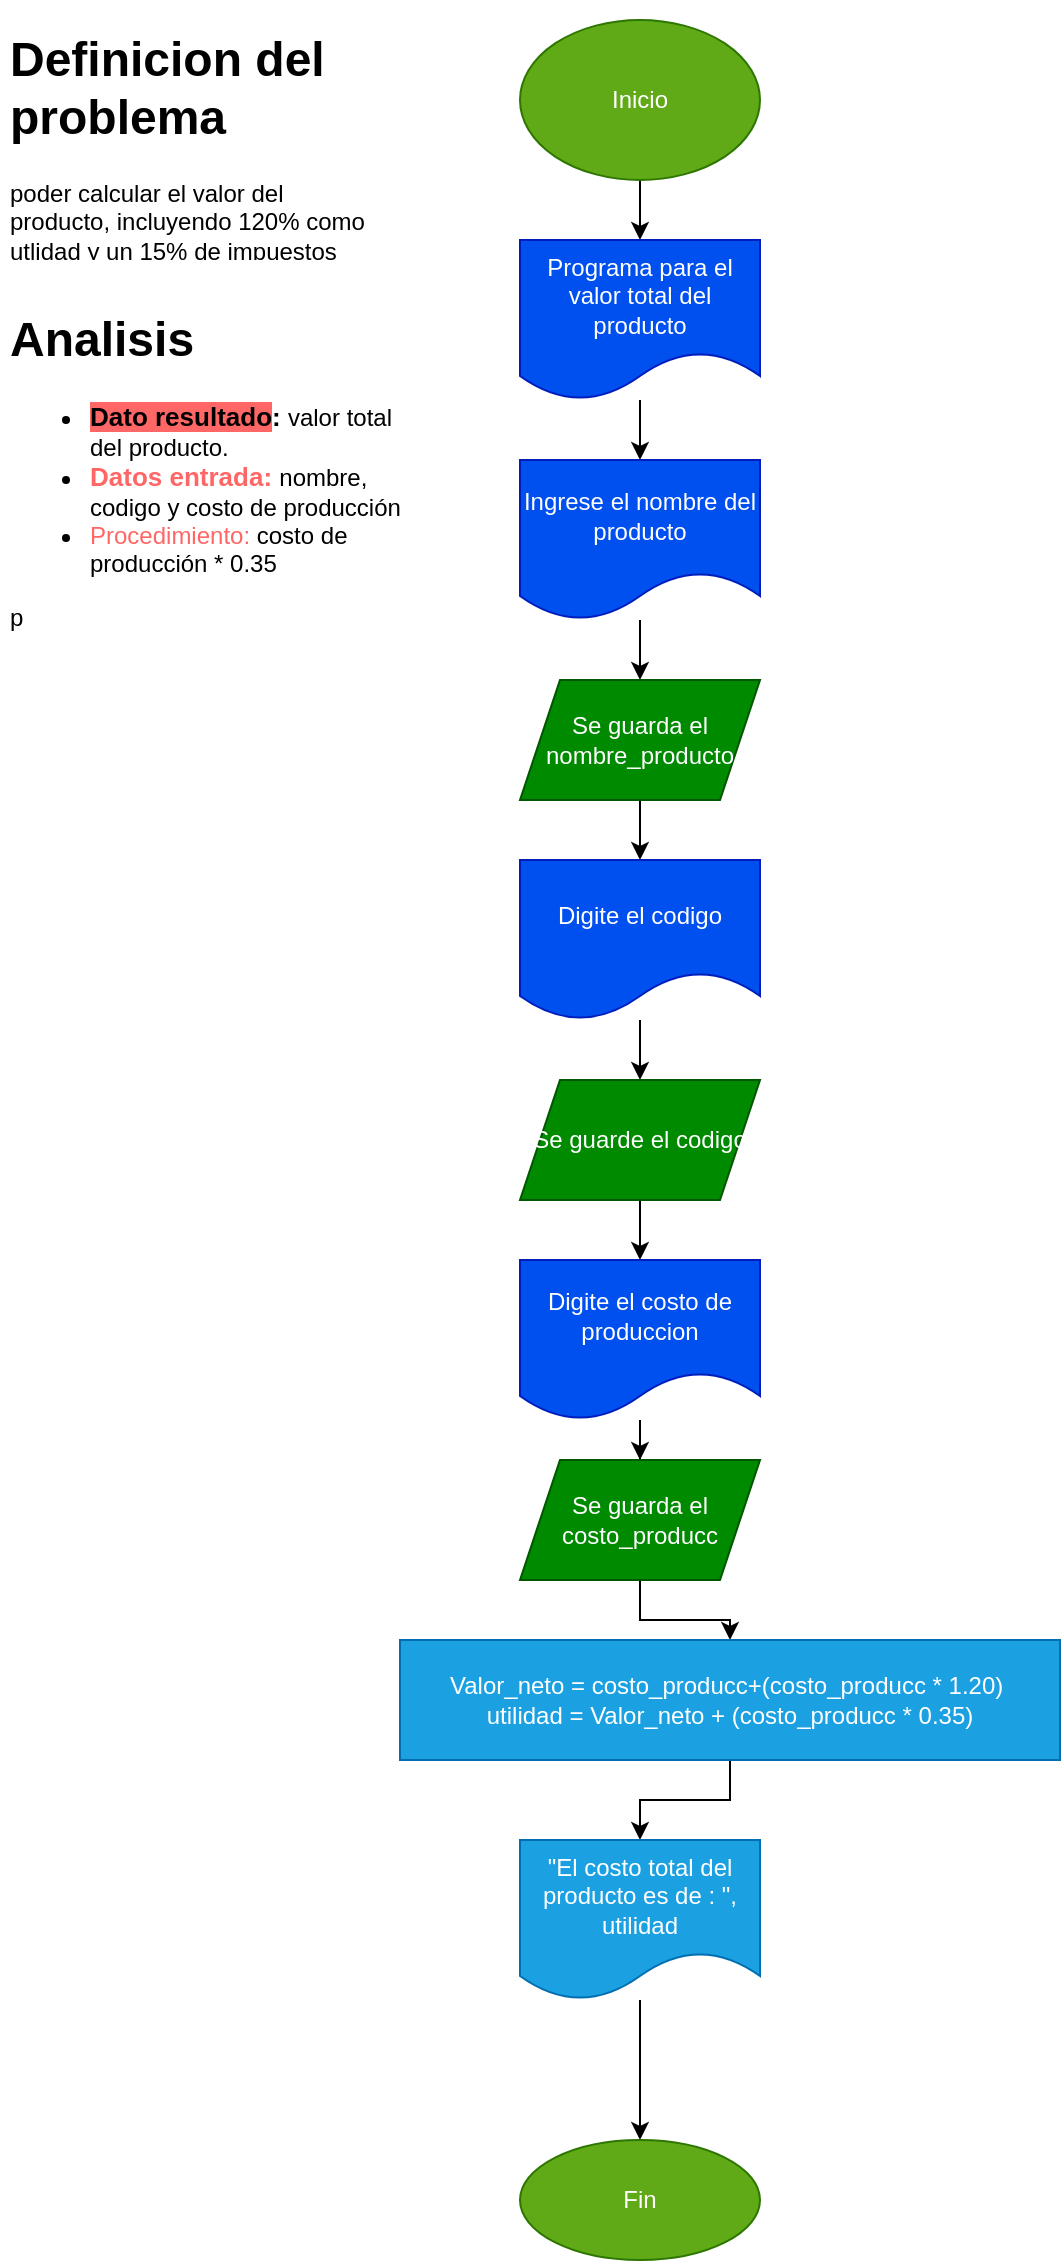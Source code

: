 <mxfile>
    <diagram id="8cFShzUICTLFrNP6ytMb" name="Page-1">
        <mxGraphModel dx="645" dy="260" grid="1" gridSize="10" guides="1" tooltips="1" connect="1" arrows="1" fold="1" page="1" pageScale="1" pageWidth="827" pageHeight="1169" math="0" shadow="0">
            <root>
                <mxCell id="0"/>
                <mxCell id="1" parent="0"/>
                <mxCell id="4" value="" style="edgeStyle=orthogonalEdgeStyle;rounded=0;orthogonalLoop=1;jettySize=auto;html=1;" parent="1" source="2" target="3" edge="1">
                    <mxGeometry relative="1" as="geometry"/>
                </mxCell>
                <mxCell id="2" value="Inicio" style="ellipse;whiteSpace=wrap;html=1;fillColor=#60a917;strokeColor=#2D7600;fontColor=#ffffff;" parent="1" vertex="1">
                    <mxGeometry x="270" y="10" width="120" height="80" as="geometry"/>
                </mxCell>
                <mxCell id="6" value="" style="edgeStyle=orthogonalEdgeStyle;rounded=0;orthogonalLoop=1;jettySize=auto;html=1;" parent="1" source="3" target="5" edge="1">
                    <mxGeometry relative="1" as="geometry"/>
                </mxCell>
                <mxCell id="3" value="Programa para el valor total del producto" style="shape=document;whiteSpace=wrap;html=1;boundedLbl=1;fontColor=#ffffff;strokeColor=#001DBC;fillColor=#0050ef;" parent="1" vertex="1">
                    <mxGeometry x="270" y="120" width="120" height="80" as="geometry"/>
                </mxCell>
                <mxCell id="13" value="" style="edgeStyle=orthogonalEdgeStyle;rounded=0;orthogonalLoop=1;jettySize=auto;html=1;" parent="1" source="5" target="7" edge="1">
                    <mxGeometry relative="1" as="geometry"/>
                </mxCell>
                <mxCell id="5" value="Ingrese el nombre del producto" style="shape=document;whiteSpace=wrap;html=1;boundedLbl=1;fontColor=#ffffff;strokeColor=#001DBC;fillColor=#0050ef;" parent="1" vertex="1">
                    <mxGeometry x="270" y="230" width="120" height="80" as="geometry"/>
                </mxCell>
                <mxCell id="10" value="" style="edgeStyle=orthogonalEdgeStyle;rounded=0;orthogonalLoop=1;jettySize=auto;html=1;" parent="1" source="7" target="9" edge="1">
                    <mxGeometry relative="1" as="geometry"/>
                </mxCell>
                <mxCell id="7" value="Se guarda el nombre_producto" style="shape=parallelogram;perimeter=parallelogramPerimeter;whiteSpace=wrap;html=1;fixedSize=1;fillColor=#008a00;strokeColor=#005700;fontColor=#ffffff;" parent="1" vertex="1">
                    <mxGeometry x="270" y="340" width="120" height="60" as="geometry"/>
                </mxCell>
                <mxCell id="14" value="" style="edgeStyle=orthogonalEdgeStyle;rounded=0;orthogonalLoop=1;jettySize=auto;html=1;" parent="1" source="9" target="11" edge="1">
                    <mxGeometry relative="1" as="geometry"/>
                </mxCell>
                <mxCell id="9" value="Digite el codigo" style="shape=document;whiteSpace=wrap;html=1;boundedLbl=1;fontColor=#ffffff;strokeColor=#001DBC;fillColor=#0050ef;" parent="1" vertex="1">
                    <mxGeometry x="270" y="430" width="120" height="80" as="geometry"/>
                </mxCell>
                <mxCell id="16" value="" style="edgeStyle=orthogonalEdgeStyle;rounded=0;orthogonalLoop=1;jettySize=auto;html=1;" parent="1" source="11" target="15" edge="1">
                    <mxGeometry relative="1" as="geometry"/>
                </mxCell>
                <mxCell id="11" value="Se guarde el codigo" style="shape=parallelogram;perimeter=parallelogramPerimeter;whiteSpace=wrap;html=1;fixedSize=1;fillColor=#008a00;strokeColor=#005700;fontColor=#ffffff;" parent="1" vertex="1">
                    <mxGeometry x="270" y="540" width="120" height="60" as="geometry"/>
                </mxCell>
                <mxCell id="20" value="" style="edgeStyle=orthogonalEdgeStyle;rounded=0;orthogonalLoop=1;jettySize=auto;html=1;" edge="1" parent="1" source="15" target="19">
                    <mxGeometry relative="1" as="geometry"/>
                </mxCell>
                <mxCell id="15" value="Digite el costo de produccion" style="shape=document;whiteSpace=wrap;html=1;boundedLbl=1;fontColor=#ffffff;strokeColor=#001DBC;fillColor=#0050ef;" parent="1" vertex="1">
                    <mxGeometry x="270" y="630" width="120" height="80" as="geometry"/>
                </mxCell>
                <mxCell id="17" value="&lt;h1&gt;Definicion del problema&amp;nbsp;&lt;/h1&gt;&lt;div&gt;poder calcular el valor del producto, incluyendo 120% como utlidad y un 15% de impuestos&lt;/div&gt;" style="text;html=1;strokeColor=none;fillColor=none;spacing=5;spacingTop=-20;whiteSpace=wrap;overflow=hidden;rounded=0;" parent="1" vertex="1">
                    <mxGeometry x="10" y="10" width="190" height="120" as="geometry"/>
                </mxCell>
                <mxCell id="18" value="&lt;h1&gt;Analisis&lt;/h1&gt;&lt;div&gt;&lt;ul&gt;&lt;li&gt;&lt;b style=&quot;font-size: 13px&quot;&gt;&lt;font style=&quot;font-size: 13px ; background-color: rgb(255 , 102 , 102)&quot;&gt;Dato resultado&lt;/font&gt;: &lt;/b&gt;valor total del producto.&lt;/li&gt;&lt;li&gt;&lt;b style=&quot;font-size: 13px&quot;&gt;&lt;font style=&quot;font-size: 13px&quot; color=&quot;#ff6666&quot;&gt;Datos entrada:&lt;/font&gt; &lt;/b&gt;nombre, codigo y costo de producción&lt;/li&gt;&lt;li&gt;&lt;font color=&quot;#ff6666&quot;&gt;Procedimiento:&lt;/font&gt; costo de producción * 0.35&lt;/li&gt;&lt;/ul&gt;&lt;div&gt;p&lt;/div&gt;&lt;/div&gt;" style="text;html=1;strokeColor=none;fillColor=none;spacing=5;spacingTop=-20;whiteSpace=wrap;overflow=hidden;rounded=0;" parent="1" vertex="1">
                    <mxGeometry x="10" y="150" width="210" height="200" as="geometry"/>
                </mxCell>
                <mxCell id="22" value="" style="edgeStyle=orthogonalEdgeStyle;rounded=0;orthogonalLoop=1;jettySize=auto;html=1;" edge="1" parent="1" source="19" target="21">
                    <mxGeometry relative="1" as="geometry"/>
                </mxCell>
                <mxCell id="19" value="Se guarda el costo_producc" style="shape=parallelogram;perimeter=parallelogramPerimeter;whiteSpace=wrap;html=1;fixedSize=1;fontColor=#ffffff;strokeColor=#005700;fillColor=#008a00;" vertex="1" parent="1">
                    <mxGeometry x="270" y="730" width="120" height="60" as="geometry"/>
                </mxCell>
                <mxCell id="24" value="" style="edgeStyle=orthogonalEdgeStyle;rounded=0;orthogonalLoop=1;jettySize=auto;html=1;" edge="1" parent="1" source="21" target="23">
                    <mxGeometry relative="1" as="geometry"/>
                </mxCell>
                <mxCell id="21" value="Valor_neto = costo_producc+(costo_producc * 1.20)&amp;nbsp;&lt;br&gt;utilidad = Valor_neto + (costo_producc * 0.35)" style="whiteSpace=wrap;html=1;fontColor=#ffffff;strokeColor=#006EAF;fillColor=#1ba1e2;" vertex="1" parent="1">
                    <mxGeometry x="210" y="820" width="330" height="60" as="geometry"/>
                </mxCell>
                <mxCell id="26" value="" style="edgeStyle=orthogonalEdgeStyle;rounded=0;orthogonalLoop=1;jettySize=auto;html=1;" edge="1" parent="1" source="23" target="25">
                    <mxGeometry relative="1" as="geometry"/>
                </mxCell>
                <mxCell id="23" value="&quot;El costo total del producto es de : &quot;, utilidad" style="shape=document;whiteSpace=wrap;html=1;boundedLbl=1;fontColor=#ffffff;strokeColor=#006EAF;fillColor=#1ba1e2;" vertex="1" parent="1">
                    <mxGeometry x="270" y="920" width="120" height="80" as="geometry"/>
                </mxCell>
                <mxCell id="25" value="Fin" style="ellipse;whiteSpace=wrap;html=1;fontColor=#ffffff;strokeColor=#2D7600;fillColor=#60a917;" vertex="1" parent="1">
                    <mxGeometry x="270" y="1070" width="120" height="60" as="geometry"/>
                </mxCell>
            </root>
        </mxGraphModel>
    </diagram>
</mxfile>